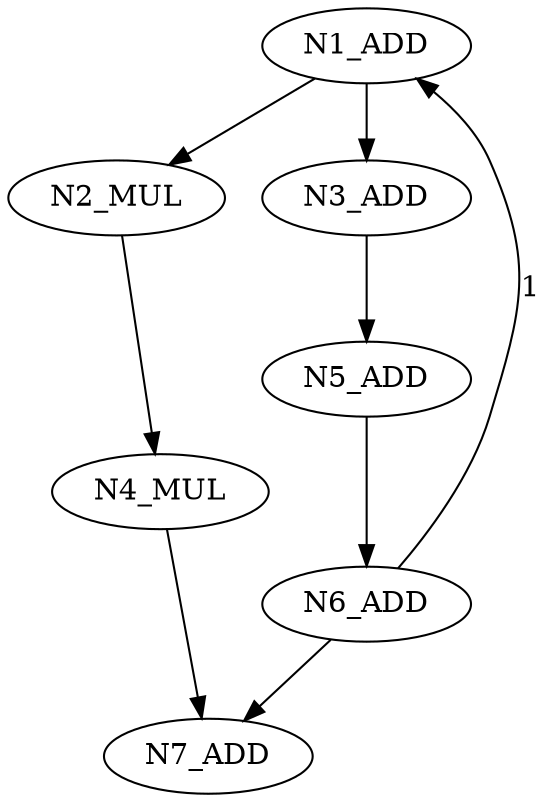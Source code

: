 digraph depgraph {


N1_ADD -> N2_MUL;
N2_MUL -> N4_MUL;
N4_MUL -> N7_ADD;
N1_ADD -> N3_ADD;
N3_ADD -> N5_ADD;
N5_ADD -> N6_ADD;
N6_ADD -> N7_ADD;
N6_ADD -> N1_ADD [label="1"];
}
